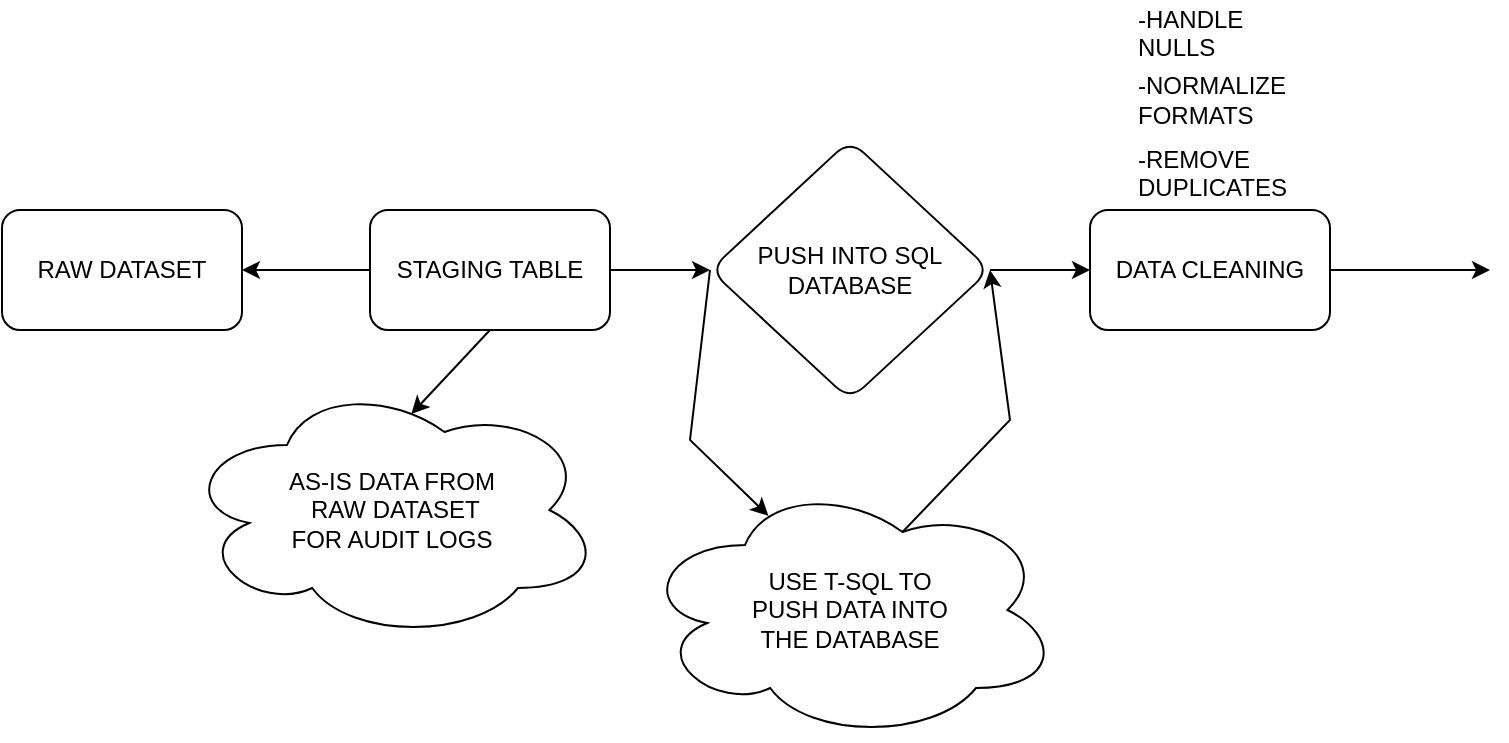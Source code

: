 <mxfile version="27.1.6">
  <diagram name="Page-1" id="cN3RCohZi6rv45wtivSY">
    <mxGraphModel dx="786" dy="1586" grid="1" gridSize="10" guides="1" tooltips="1" connect="1" arrows="1" fold="1" page="1" pageScale="1" pageWidth="827" pageHeight="1169" math="0" shadow="0">
      <root>
        <mxCell id="0" />
        <mxCell id="1" parent="0" />
        <mxCell id="bBGYsic3z8YBzS9QmQXq-5" value="" style="edgeStyle=none;rounded=0;orthogonalLoop=1;jettySize=auto;html=1;elbow=vertical;" edge="1" parent="1" source="bBGYsic3z8YBzS9QmQXq-1" target="bBGYsic3z8YBzS9QmQXq-4">
          <mxGeometry relative="1" as="geometry" />
        </mxCell>
        <mxCell id="bBGYsic3z8YBzS9QmQXq-16" value="" style="edgeStyle=none;rounded=0;orthogonalLoop=1;jettySize=auto;html=1;elbow=vertical;" edge="1" parent="1" source="bBGYsic3z8YBzS9QmQXq-1" target="bBGYsic3z8YBzS9QmQXq-15">
          <mxGeometry relative="1" as="geometry" />
        </mxCell>
        <mxCell id="bBGYsic3z8YBzS9QmQXq-1" value="STAGING TABLE" style="rounded=1;whiteSpace=wrap;html=1;" vertex="1" parent="1">
          <mxGeometry x="234" y="-1045" width="120" height="60" as="geometry" />
        </mxCell>
        <mxCell id="bBGYsic3z8YBzS9QmQXq-7" value="" style="edgeStyle=none;rounded=0;orthogonalLoop=1;jettySize=auto;html=1;elbow=vertical;" edge="1" parent="1" source="bBGYsic3z8YBzS9QmQXq-4" target="bBGYsic3z8YBzS9QmQXq-6">
          <mxGeometry relative="1" as="geometry" />
        </mxCell>
        <mxCell id="bBGYsic3z8YBzS9QmQXq-11" style="edgeStyle=none;rounded=0;orthogonalLoop=1;jettySize=auto;html=1;exitX=0;exitY=0.5;exitDx=0;exitDy=0;elbow=vertical;entryX=0.306;entryY=0.138;entryDx=0;entryDy=0;entryPerimeter=0;" edge="1" parent="1" source="bBGYsic3z8YBzS9QmQXq-4" target="bBGYsic3z8YBzS9QmQXq-8">
          <mxGeometry relative="1" as="geometry">
            <Array as="points">
              <mxPoint x="394" y="-930" />
            </Array>
          </mxGeometry>
        </mxCell>
        <mxCell id="bBGYsic3z8YBzS9QmQXq-4" value="PUSH INTO SQL DATABASE" style="rhombus;whiteSpace=wrap;html=1;rounded=1;" vertex="1" parent="1">
          <mxGeometry x="404" y="-1080" width="140" height="130" as="geometry" />
        </mxCell>
        <mxCell id="bBGYsic3z8YBzS9QmQXq-14" value="" style="edgeStyle=none;rounded=0;orthogonalLoop=1;jettySize=auto;html=1;elbow=vertical;" edge="1" parent="1" source="bBGYsic3z8YBzS9QmQXq-6">
          <mxGeometry relative="1" as="geometry">
            <mxPoint x="794" y="-1015" as="targetPoint" />
          </mxGeometry>
        </mxCell>
        <mxCell id="bBGYsic3z8YBzS9QmQXq-6" value="DATA CLEANING" style="whiteSpace=wrap;html=1;rounded=1;" vertex="1" parent="1">
          <mxGeometry x="594" y="-1045" width="120" height="60" as="geometry" />
        </mxCell>
        <mxCell id="bBGYsic3z8YBzS9QmQXq-12" style="edgeStyle=none;rounded=0;orthogonalLoop=1;jettySize=auto;html=1;exitX=0.625;exitY=0.2;exitDx=0;exitDy=0;exitPerimeter=0;entryX=1;entryY=0.5;entryDx=0;entryDy=0;elbow=vertical;" edge="1" parent="1" source="bBGYsic3z8YBzS9QmQXq-8" target="bBGYsic3z8YBzS9QmQXq-4">
          <mxGeometry relative="1" as="geometry">
            <Array as="points">
              <mxPoint x="554" y="-940" />
            </Array>
          </mxGeometry>
        </mxCell>
        <mxCell id="bBGYsic3z8YBzS9QmQXq-8" value="USE T-SQL TO &lt;br&gt;PUSH DATA INTO &lt;br&gt;THE DATABASE" style="ellipse;shape=cloud;whiteSpace=wrap;html=1;" vertex="1" parent="1">
          <mxGeometry x="369" y="-910" width="210" height="130" as="geometry" />
        </mxCell>
        <mxCell id="bBGYsic3z8YBzS9QmQXq-15" value="RAW DATASET" style="whiteSpace=wrap;html=1;rounded=1;" vertex="1" parent="1">
          <mxGeometry x="50" y="-1045" width="120" height="60" as="geometry" />
        </mxCell>
        <mxCell id="bBGYsic3z8YBzS9QmQXq-17" value="AS-IS DATA FROM&lt;br&gt;&amp;nbsp;RAW DATASET &lt;br&gt;FOR AUDIT LOGS" style="ellipse;shape=cloud;whiteSpace=wrap;html=1;" vertex="1" parent="1">
          <mxGeometry x="140" y="-960" width="210" height="130" as="geometry" />
        </mxCell>
        <mxCell id="bBGYsic3z8YBzS9QmQXq-18" style="edgeStyle=none;rounded=0;orthogonalLoop=1;jettySize=auto;html=1;exitX=0.5;exitY=1;exitDx=0;exitDy=0;entryX=0.546;entryY=0.131;entryDx=0;entryDy=0;entryPerimeter=0;elbow=vertical;" edge="1" parent="1" source="bBGYsic3z8YBzS9QmQXq-1" target="bBGYsic3z8YBzS9QmQXq-17">
          <mxGeometry relative="1" as="geometry" />
        </mxCell>
        <mxCell id="bBGYsic3z8YBzS9QmQXq-19" value="" style="shape=table;startSize=0;container=1;collapsible=0;childLayout=tableLayout;fontSize=11;fillColor=none;strokeColor=none;" vertex="1" parent="1">
          <mxGeometry x="611" y="-1150" width="86" height="100" as="geometry" />
        </mxCell>
        <mxCell id="bBGYsic3z8YBzS9QmQXq-20" value="" style="shape=tableRow;horizontal=0;startSize=0;swimlaneHead=0;swimlaneBody=0;strokeColor=inherit;top=0;left=0;bottom=0;right=0;collapsible=0;dropTarget=0;fillColor=none;points=[[0,0.5],[1,0.5]];portConstraint=eastwest;fontSize=16;" vertex="1" parent="bBGYsic3z8YBzS9QmQXq-19">
          <mxGeometry width="86" height="30" as="geometry" />
        </mxCell>
        <mxCell id="bBGYsic3z8YBzS9QmQXq-21" value="-HANDLE NULLS" style="shape=partialRectangle;html=1;whiteSpace=wrap;connectable=0;strokeColor=inherit;overflow=hidden;fillColor=none;top=0;left=0;bottom=0;right=0;pointerEvents=1;fontSize=12;align=left;spacingLeft=5;" vertex="1" parent="bBGYsic3z8YBzS9QmQXq-20">
          <mxGeometry width="86" height="30" as="geometry">
            <mxRectangle width="86" height="30" as="alternateBounds" />
          </mxGeometry>
        </mxCell>
        <mxCell id="bBGYsic3z8YBzS9QmQXq-22" value="" style="shape=tableRow;horizontal=0;startSize=0;swimlaneHead=0;swimlaneBody=0;strokeColor=inherit;top=0;left=0;bottom=0;right=0;collapsible=0;dropTarget=0;fillColor=none;points=[[0,0.5],[1,0.5]];portConstraint=eastwest;fontSize=16;" vertex="1" parent="bBGYsic3z8YBzS9QmQXq-19">
          <mxGeometry y="30" width="86" height="40" as="geometry" />
        </mxCell>
        <mxCell id="bBGYsic3z8YBzS9QmQXq-23" value="-NORMALIZE FORMATS" style="shape=partialRectangle;html=1;whiteSpace=wrap;connectable=0;strokeColor=inherit;overflow=hidden;fillColor=none;top=0;left=0;bottom=0;right=0;pointerEvents=1;fontSize=12;align=left;spacingLeft=5;" vertex="1" parent="bBGYsic3z8YBzS9QmQXq-22">
          <mxGeometry width="86" height="40" as="geometry">
            <mxRectangle width="86" height="40" as="alternateBounds" />
          </mxGeometry>
        </mxCell>
        <mxCell id="bBGYsic3z8YBzS9QmQXq-24" value="" style="shape=tableRow;horizontal=0;startSize=0;swimlaneHead=0;swimlaneBody=0;strokeColor=inherit;top=0;left=0;bottom=0;right=0;collapsible=0;dropTarget=0;fillColor=none;points=[[0,0.5],[1,0.5]];portConstraint=eastwest;fontSize=16;" vertex="1" parent="bBGYsic3z8YBzS9QmQXq-19">
          <mxGeometry y="70" width="86" height="30" as="geometry" />
        </mxCell>
        <mxCell id="bBGYsic3z8YBzS9QmQXq-25" value="-REMOVE DUPLICATES" style="shape=partialRectangle;html=1;whiteSpace=wrap;connectable=0;strokeColor=inherit;overflow=hidden;fillColor=none;top=0;left=0;bottom=0;right=0;pointerEvents=1;fontSize=12;align=left;spacingLeft=5;" vertex="1" parent="bBGYsic3z8YBzS9QmQXq-24">
          <mxGeometry width="86" height="30" as="geometry">
            <mxRectangle width="86" height="30" as="alternateBounds" />
          </mxGeometry>
        </mxCell>
      </root>
    </mxGraphModel>
  </diagram>
</mxfile>
